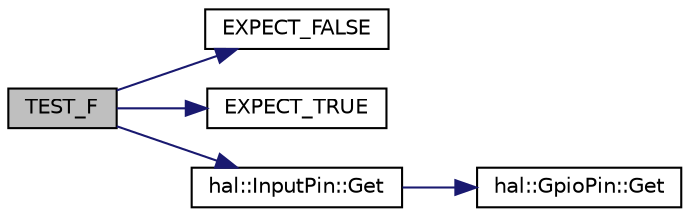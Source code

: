 digraph "TEST_F"
{
 // INTERACTIVE_SVG=YES
  edge [fontname="Helvetica",fontsize="10",labelfontname="Helvetica",labelfontsize="10"];
  node [fontname="Helvetica",fontsize="10",shape=record];
  rankdir="LR";
  Node0 [label="TEST_F",height=0.2,width=0.4,color="black", fillcolor="grey75", style="filled", fontcolor="black"];
  Node0 -> Node1 [color="midnightblue",fontsize="10",style="solid",fontname="Helvetica"];
  Node1 [label="EXPECT_FALSE",height=0.2,width=0.4,color="black", fillcolor="white", style="filled",URL="$d6/def/_test_json_8cpp.html#ac7ef10ed7113236e5f3dfce13707224e"];
  Node0 -> Node2 [color="midnightblue",fontsize="10",style="solid",fontname="Helvetica"];
  Node2 [label="EXPECT_TRUE",height=0.2,width=0.4,color="black", fillcolor="white", style="filled",URL="$d6/def/_test_json_8cpp.html#a84dbe6e62bbec23a120a258315c7b6dc"];
  Node0 -> Node3 [color="midnightblue",fontsize="10",style="solid",fontname="Helvetica"];
  Node3 [label="hal::InputPin::Get",height=0.2,width=0.4,color="black", fillcolor="white", style="filled",URL="$db/dc6/classhal_1_1_input_pin.html#a26d6d04c3a03e4ad73c0141440744a0f"];
  Node3 -> Node4 [color="midnightblue",fontsize="10",style="solid",fontname="Helvetica"];
  Node4 [label="hal::GpioPin::Get",height=0.2,width=0.4,color="black", fillcolor="white", style="filled",URL="$d7/d8c/classhal_1_1_gpio_pin.html#aa08abb7c56b964f7d8f89191c8570077"];
}
